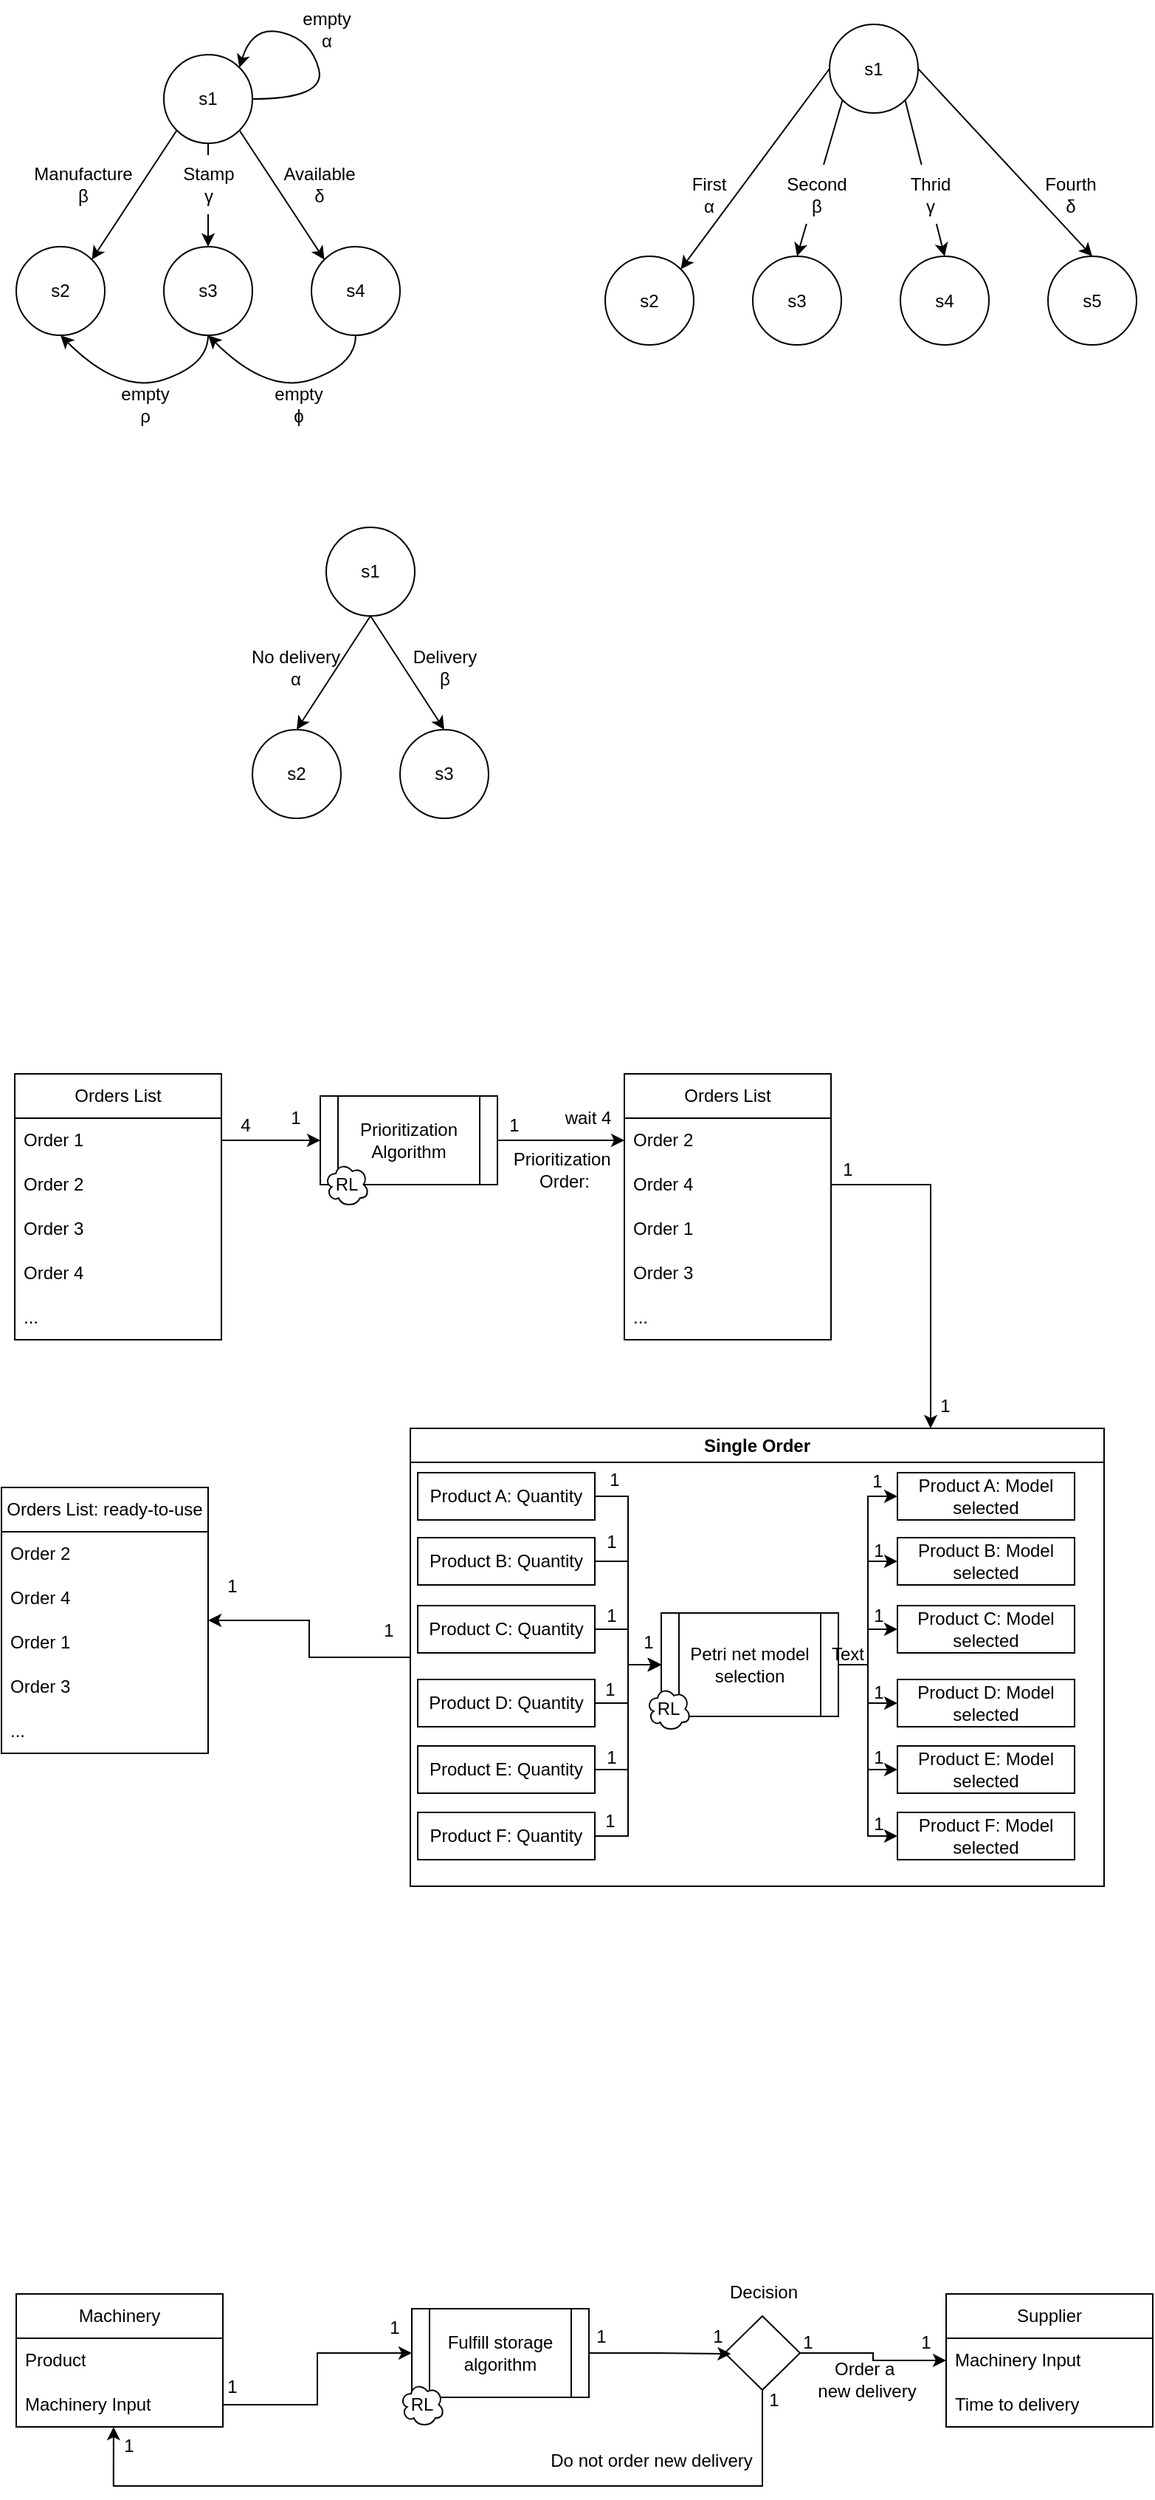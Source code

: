 <mxfile version="24.6.1" type="device">
  <diagram name="Page-1" id="ov5xG00xxMz1pwIhRaUg">
    <mxGraphModel dx="1302" dy="758" grid="1" gridSize="10" guides="1" tooltips="1" connect="1" arrows="1" fold="1" page="1" pageScale="1" pageWidth="850" pageHeight="1100" math="0" shadow="0">
      <root>
        <mxCell id="0" />
        <mxCell id="1" parent="0" />
        <mxCell id="fLdmCLnWVnXUR1GVqF3Z-11" style="edgeStyle=orthogonalEdgeStyle;rounded=0;orthogonalLoop=1;jettySize=auto;html=1;" parent="1" source="fLdmCLnWVnXUR1GVqF3Z-1" target="fLdmCLnWVnXUR1GVqF3Z-3" edge="1">
          <mxGeometry relative="1" as="geometry" />
        </mxCell>
        <mxCell id="fLdmCLnWVnXUR1GVqF3Z-1" value="s1" style="ellipse;whiteSpace=wrap;html=1;aspect=fixed;" parent="1" vertex="1">
          <mxGeometry x="140" y="110" width="60" height="60" as="geometry" />
        </mxCell>
        <mxCell id="fLdmCLnWVnXUR1GVqF3Z-2" value="s2" style="ellipse;whiteSpace=wrap;html=1;aspect=fixed;" parent="1" vertex="1">
          <mxGeometry x="40" y="240" width="60" height="60" as="geometry" />
        </mxCell>
        <mxCell id="fLdmCLnWVnXUR1GVqF3Z-3" value="s3" style="ellipse;whiteSpace=wrap;html=1;aspect=fixed;" parent="1" vertex="1">
          <mxGeometry x="140" y="240" width="60" height="60" as="geometry" />
        </mxCell>
        <mxCell id="fLdmCLnWVnXUR1GVqF3Z-4" value="s4" style="ellipse;whiteSpace=wrap;html=1;aspect=fixed;" parent="1" vertex="1">
          <mxGeometry x="240" y="240" width="60" height="60" as="geometry" />
        </mxCell>
        <mxCell id="fLdmCLnWVnXUR1GVqF3Z-7" value="" style="curved=1;endArrow=classic;html=1;rounded=0;entryX=1;entryY=0;entryDx=0;entryDy=0;" parent="1" target="fLdmCLnWVnXUR1GVqF3Z-1" edge="1">
          <mxGeometry width="50" height="50" relative="1" as="geometry">
            <mxPoint x="200" y="140" as="sourcePoint" />
            <mxPoint x="250" y="90" as="targetPoint" />
            <Array as="points">
              <mxPoint x="250" y="140" />
              <mxPoint x="240" y="100" />
              <mxPoint x="200" y="90" />
            </Array>
          </mxGeometry>
        </mxCell>
        <mxCell id="fLdmCLnWVnXUR1GVqF3Z-9" value="" style="endArrow=classic;html=1;rounded=0;exitX=0;exitY=1;exitDx=0;exitDy=0;entryX=1;entryY=0;entryDx=0;entryDy=0;" parent="1" source="fLdmCLnWVnXUR1GVqF3Z-1" target="fLdmCLnWVnXUR1GVqF3Z-2" edge="1">
          <mxGeometry width="50" height="50" relative="1" as="geometry">
            <mxPoint x="400" y="490" as="sourcePoint" />
            <mxPoint x="450" y="440" as="targetPoint" />
          </mxGeometry>
        </mxCell>
        <mxCell id="fLdmCLnWVnXUR1GVqF3Z-12" value="" style="endArrow=classic;html=1;rounded=0;exitX=1;exitY=1;exitDx=0;exitDy=0;entryX=0;entryY=0;entryDx=0;entryDy=0;" parent="1" source="fLdmCLnWVnXUR1GVqF3Z-1" target="fLdmCLnWVnXUR1GVqF3Z-4" edge="1">
          <mxGeometry width="50" height="50" relative="1" as="geometry">
            <mxPoint x="159" y="171" as="sourcePoint" />
            <mxPoint x="101" y="259" as="targetPoint" />
          </mxGeometry>
        </mxCell>
        <mxCell id="fLdmCLnWVnXUR1GVqF3Z-13" value="Available&lt;div&gt;δ&lt;br&gt;&lt;/div&gt;" style="text;html=1;align=center;verticalAlign=middle;resizable=0;points=[];autosize=1;strokeColor=none;fillColor=none;" parent="1" vertex="1">
          <mxGeometry x="210" y="178" width="70" height="40" as="geometry" />
        </mxCell>
        <mxCell id="fLdmCLnWVnXUR1GVqF3Z-14" value="Stamp&lt;div&gt;γ&lt;br&gt;&lt;/div&gt;" style="text;html=1;align=center;verticalAlign=middle;resizable=0;points=[];autosize=1;fillColor=default;" parent="1" vertex="1">
          <mxGeometry x="140" y="178" width="60" height="40" as="geometry" />
        </mxCell>
        <mxCell id="fLdmCLnWVnXUR1GVqF3Z-15" value="Manufacture&lt;div&gt;β&lt;br&gt;&lt;/div&gt;" style="text;html=1;align=center;verticalAlign=middle;resizable=0;points=[];autosize=1;strokeColor=none;fillColor=none;" parent="1" vertex="1">
          <mxGeometry x="40" y="178" width="90" height="40" as="geometry" />
        </mxCell>
        <mxCell id="fLdmCLnWVnXUR1GVqF3Z-16" value="" style="curved=1;endArrow=classic;html=1;rounded=0;entryX=0.5;entryY=1;entryDx=0;entryDy=0;" parent="1" target="fLdmCLnWVnXUR1GVqF3Z-3" edge="1">
          <mxGeometry width="50" height="50" relative="1" as="geometry">
            <mxPoint x="270" y="300" as="sourcePoint" />
            <mxPoint x="320" y="250" as="targetPoint" />
            <Array as="points">
              <mxPoint x="270" y="320" />
              <mxPoint x="210" y="340" />
            </Array>
          </mxGeometry>
        </mxCell>
        <mxCell id="fLdmCLnWVnXUR1GVqF3Z-17" value="" style="curved=1;endArrow=classic;html=1;rounded=0;entryX=0.5;entryY=1;entryDx=0;entryDy=0;" parent="1" edge="1">
          <mxGeometry width="50" height="50" relative="1" as="geometry">
            <mxPoint x="170" y="300" as="sourcePoint" />
            <mxPoint x="70" y="300" as="targetPoint" />
            <Array as="points">
              <mxPoint x="170" y="320" />
              <mxPoint x="110" y="340" />
            </Array>
          </mxGeometry>
        </mxCell>
        <mxCell id="fLdmCLnWVnXUR1GVqF3Z-18" value="empty&lt;div&gt;α&lt;br&gt;&lt;/div&gt;" style="text;html=1;align=center;verticalAlign=middle;resizable=0;points=[];autosize=1;strokeColor=none;fillColor=none;" parent="1" vertex="1">
          <mxGeometry x="220" y="73" width="60" height="40" as="geometry" />
        </mxCell>
        <mxCell id="fLdmCLnWVnXUR1GVqF3Z-19" value="empty&lt;div&gt;ρ&lt;br&gt;&lt;/div&gt;" style="text;html=1;align=center;verticalAlign=middle;resizable=0;points=[];autosize=1;strokeColor=none;fillColor=none;" parent="1" vertex="1">
          <mxGeometry x="97" y="327" width="60" height="40" as="geometry" />
        </mxCell>
        <mxCell id="fLdmCLnWVnXUR1GVqF3Z-20" value="empty&lt;div&gt;ϕ&lt;br&gt;&lt;/div&gt;" style="text;html=1;align=center;verticalAlign=middle;resizable=0;points=[];autosize=1;strokeColor=none;fillColor=none;" parent="1" vertex="1">
          <mxGeometry x="201" y="327" width="60" height="40" as="geometry" />
        </mxCell>
        <mxCell id="fLdmCLnWVnXUR1GVqF3Z-22" value="s1" style="ellipse;whiteSpace=wrap;html=1;aspect=fixed;" parent="1" vertex="1">
          <mxGeometry x="591" y="89.5" width="60" height="60" as="geometry" />
        </mxCell>
        <mxCell id="fLdmCLnWVnXUR1GVqF3Z-23" value="s2" style="ellipse;whiteSpace=wrap;html=1;aspect=fixed;" parent="1" vertex="1">
          <mxGeometry x="439" y="246.5" width="60" height="60" as="geometry" />
        </mxCell>
        <mxCell id="fLdmCLnWVnXUR1GVqF3Z-24" value="s3" style="ellipse;whiteSpace=wrap;html=1;aspect=fixed;" parent="1" vertex="1">
          <mxGeometry x="539" y="246.5" width="60" height="60" as="geometry" />
        </mxCell>
        <mxCell id="fLdmCLnWVnXUR1GVqF3Z-25" value="s4" style="ellipse;whiteSpace=wrap;html=1;aspect=fixed;" parent="1" vertex="1">
          <mxGeometry x="639" y="246.5" width="60" height="60" as="geometry" />
        </mxCell>
        <mxCell id="fLdmCLnWVnXUR1GVqF3Z-27" value="" style="endArrow=classic;html=1;rounded=0;exitX=0;exitY=0.5;exitDx=0;exitDy=0;entryX=1;entryY=0;entryDx=0;entryDy=0;" parent="1" source="fLdmCLnWVnXUR1GVqF3Z-22" target="fLdmCLnWVnXUR1GVqF3Z-23" edge="1">
          <mxGeometry width="50" height="50" relative="1" as="geometry">
            <mxPoint x="799" y="496.5" as="sourcePoint" />
            <mxPoint x="849" y="446.5" as="targetPoint" />
          </mxGeometry>
        </mxCell>
        <mxCell id="fLdmCLnWVnXUR1GVqF3Z-28" value="" style="endArrow=classic;html=1;rounded=0;exitX=1;exitY=1;exitDx=0;exitDy=0;entryX=0.5;entryY=0;entryDx=0;entryDy=0;" parent="1" source="fLdmCLnWVnXUR1GVqF3Z-22" target="fLdmCLnWVnXUR1GVqF3Z-25" edge="1">
          <mxGeometry width="50" height="50" relative="1" as="geometry">
            <mxPoint x="558" y="177.5" as="sourcePoint" />
            <mxPoint x="500" y="265.5" as="targetPoint" />
          </mxGeometry>
        </mxCell>
        <mxCell id="fLdmCLnWVnXUR1GVqF3Z-29" value="Thrid&lt;br&gt;&lt;div&gt;&lt;span style=&quot;background-color: initial;&quot;&gt;γ&lt;/span&gt;&lt;br&gt;&lt;/div&gt;" style="text;html=1;align=center;verticalAlign=middle;resizable=0;points=[];autosize=1;strokeColor=none;fillColor=default;" parent="1" vertex="1">
          <mxGeometry x="634" y="184.5" width="50" height="40" as="geometry" />
        </mxCell>
        <mxCell id="fLdmCLnWVnXUR1GVqF3Z-31" value="&lt;div&gt;First&lt;/div&gt;&lt;div&gt;α&lt;br&gt;&lt;/div&gt;" style="text;html=1;align=center;verticalAlign=middle;resizable=0;points=[];autosize=1;strokeColor=none;fillColor=none;" parent="1" vertex="1">
          <mxGeometry x="484" y="184.5" width="50" height="40" as="geometry" />
        </mxCell>
        <mxCell id="fLdmCLnWVnXUR1GVqF3Z-37" value="s5" style="ellipse;whiteSpace=wrap;html=1;aspect=fixed;" parent="1" vertex="1">
          <mxGeometry x="739" y="246.5" width="60" height="60" as="geometry" />
        </mxCell>
        <mxCell id="fLdmCLnWVnXUR1GVqF3Z-39" value="" style="endArrow=classic;html=1;rounded=0;exitX=0;exitY=1;exitDx=0;exitDy=0;entryX=0.5;entryY=0;entryDx=0;entryDy=0;" parent="1" source="fLdmCLnWVnXUR1GVqF3Z-22" target="fLdmCLnWVnXUR1GVqF3Z-24" edge="1">
          <mxGeometry width="50" height="50" relative="1" as="geometry">
            <mxPoint x="789" y="189.5" as="sourcePoint" />
            <mxPoint x="839" y="139.5" as="targetPoint" />
          </mxGeometry>
        </mxCell>
        <mxCell id="fLdmCLnWVnXUR1GVqF3Z-40" value="" style="endArrow=classic;html=1;rounded=0;exitX=1;exitY=0.5;exitDx=0;exitDy=0;entryX=0.5;entryY=0;entryDx=0;entryDy=0;" parent="1" source="fLdmCLnWVnXUR1GVqF3Z-22" target="fLdmCLnWVnXUR1GVqF3Z-37" edge="1">
          <mxGeometry width="50" height="50" relative="1" as="geometry">
            <mxPoint x="414" y="490" as="sourcePoint" />
            <mxPoint x="464" y="440" as="targetPoint" />
          </mxGeometry>
        </mxCell>
        <mxCell id="fLdmCLnWVnXUR1GVqF3Z-30" value="Second&lt;br&gt;&lt;div&gt;&lt;span style=&quot;background-color: initial;&quot;&gt;β&lt;/span&gt;&lt;br&gt;&lt;/div&gt;" style="text;html=1;align=center;verticalAlign=middle;resizable=0;points=[];autosize=1;fillColor=default;" parent="1" vertex="1">
          <mxGeometry x="552" y="184.5" width="60" height="40" as="geometry" />
        </mxCell>
        <mxCell id="fLdmCLnWVnXUR1GVqF3Z-41" value="Fourth&lt;div&gt;δ&lt;br&gt;&lt;/div&gt;" style="text;html=1;align=center;verticalAlign=middle;resizable=0;points=[];autosize=1;strokeColor=none;fillColor=none;" parent="1" vertex="1">
          <mxGeometry x="724" y="184.5" width="60" height="40" as="geometry" />
        </mxCell>
        <mxCell id="fLdmCLnWVnXUR1GVqF3Z-44" value="s1" style="ellipse;whiteSpace=wrap;html=1;aspect=fixed;" parent="1" vertex="1">
          <mxGeometry x="250" y="430" width="60" height="60" as="geometry" />
        </mxCell>
        <mxCell id="fLdmCLnWVnXUR1GVqF3Z-45" value="s2" style="ellipse;whiteSpace=wrap;html=1;aspect=fixed;" parent="1" vertex="1">
          <mxGeometry x="200" y="567" width="60" height="60" as="geometry" />
        </mxCell>
        <mxCell id="fLdmCLnWVnXUR1GVqF3Z-46" value="s3" style="ellipse;whiteSpace=wrap;html=1;aspect=fixed;" parent="1" vertex="1">
          <mxGeometry x="300" y="567" width="60" height="60" as="geometry" />
        </mxCell>
        <mxCell id="fLdmCLnWVnXUR1GVqF3Z-48" value="" style="endArrow=classic;html=1;rounded=0;exitX=0.5;exitY=1;exitDx=0;exitDy=0;entryX=0.5;entryY=0;entryDx=0;entryDy=0;" parent="1" source="fLdmCLnWVnXUR1GVqF3Z-44" target="fLdmCLnWVnXUR1GVqF3Z-45" edge="1">
          <mxGeometry width="50" height="50" relative="1" as="geometry">
            <mxPoint x="560" y="817" as="sourcePoint" />
            <mxPoint x="610" y="767" as="targetPoint" />
          </mxGeometry>
        </mxCell>
        <mxCell id="fLdmCLnWVnXUR1GVqF3Z-51" value="&lt;div&gt;No delivery&lt;/div&gt;&lt;div&gt;α&lt;br&gt;&lt;/div&gt;" style="text;html=1;align=center;verticalAlign=middle;resizable=0;points=[];autosize=1;strokeColor=none;fillColor=none;" parent="1" vertex="1">
          <mxGeometry x="189" y="505" width="80" height="40" as="geometry" />
        </mxCell>
        <mxCell id="fLdmCLnWVnXUR1GVqF3Z-53" value="" style="endArrow=classic;html=1;rounded=0;exitX=0.5;exitY=1;exitDx=0;exitDy=0;entryX=0.5;entryY=0;entryDx=0;entryDy=0;" parent="1" source="fLdmCLnWVnXUR1GVqF3Z-44" target="fLdmCLnWVnXUR1GVqF3Z-46" edge="1">
          <mxGeometry width="50" height="50" relative="1" as="geometry">
            <mxPoint x="550" y="510" as="sourcePoint" />
            <mxPoint x="600" y="460" as="targetPoint" />
          </mxGeometry>
        </mxCell>
        <mxCell id="fLdmCLnWVnXUR1GVqF3Z-55" value="Delivery&lt;br&gt;&lt;div&gt;&lt;span style=&quot;background-color: initial;&quot;&gt;β&lt;/span&gt;&lt;br&gt;&lt;/div&gt;" style="text;html=1;align=center;verticalAlign=middle;resizable=0;points=[];autosize=1;fillColor=none;" parent="1" vertex="1">
          <mxGeometry x="295" y="505" width="70" height="40" as="geometry" />
        </mxCell>
        <mxCell id="fLdmCLnWVnXUR1GVqF3Z-57" value="Orders List" style="swimlane;fontStyle=0;childLayout=stackLayout;horizontal=1;startSize=30;horizontalStack=0;resizeParent=1;resizeParentMax=0;resizeLast=0;collapsible=1;marginBottom=0;whiteSpace=wrap;html=1;" parent="1" vertex="1">
          <mxGeometry x="39" y="800" width="140" height="180" as="geometry" />
        </mxCell>
        <mxCell id="fLdmCLnWVnXUR1GVqF3Z-58" value="Order 1" style="text;strokeColor=none;fillColor=none;align=left;verticalAlign=middle;spacingLeft=4;spacingRight=4;overflow=hidden;points=[[0,0.5],[1,0.5]];portConstraint=eastwest;rotatable=0;whiteSpace=wrap;html=1;" parent="fLdmCLnWVnXUR1GVqF3Z-57" vertex="1">
          <mxGeometry y="30" width="140" height="30" as="geometry" />
        </mxCell>
        <mxCell id="fLdmCLnWVnXUR1GVqF3Z-59" value="Order 2" style="text;strokeColor=none;fillColor=none;align=left;verticalAlign=middle;spacingLeft=4;spacingRight=4;overflow=hidden;points=[[0,0.5],[1,0.5]];portConstraint=eastwest;rotatable=0;whiteSpace=wrap;html=1;" parent="fLdmCLnWVnXUR1GVqF3Z-57" vertex="1">
          <mxGeometry y="60" width="140" height="30" as="geometry" />
        </mxCell>
        <mxCell id="fLdmCLnWVnXUR1GVqF3Z-60" value="Order 3" style="text;strokeColor=none;fillColor=none;align=left;verticalAlign=middle;spacingLeft=4;spacingRight=4;overflow=hidden;points=[[0,0.5],[1,0.5]];portConstraint=eastwest;rotatable=0;whiteSpace=wrap;html=1;" parent="fLdmCLnWVnXUR1GVqF3Z-57" vertex="1">
          <mxGeometry y="90" width="140" height="30" as="geometry" />
        </mxCell>
        <mxCell id="fLdmCLnWVnXUR1GVqF3Z-61" value="Order 4" style="text;strokeColor=none;fillColor=none;align=left;verticalAlign=middle;spacingLeft=4;spacingRight=4;overflow=hidden;points=[[0,0.5],[1,0.5]];portConstraint=eastwest;rotatable=0;whiteSpace=wrap;html=1;" parent="fLdmCLnWVnXUR1GVqF3Z-57" vertex="1">
          <mxGeometry y="120" width="140" height="30" as="geometry" />
        </mxCell>
        <mxCell id="fLdmCLnWVnXUR1GVqF3Z-62" value="..." style="text;strokeColor=none;fillColor=none;align=left;verticalAlign=middle;spacingLeft=4;spacingRight=4;overflow=hidden;points=[[0,0.5],[1,0.5]];portConstraint=eastwest;rotatable=0;whiteSpace=wrap;html=1;" parent="fLdmCLnWVnXUR1GVqF3Z-57" vertex="1">
          <mxGeometry y="150" width="140" height="30" as="geometry" />
        </mxCell>
        <mxCell id="fLdmCLnWVnXUR1GVqF3Z-127" style="edgeStyle=orthogonalEdgeStyle;rounded=0;orthogonalLoop=1;jettySize=auto;html=1;entryX=0;entryY=0.5;entryDx=0;entryDy=0;" parent="1" source="fLdmCLnWVnXUR1GVqF3Z-63" target="fLdmCLnWVnXUR1GVqF3Z-69" edge="1">
          <mxGeometry relative="1" as="geometry" />
        </mxCell>
        <mxCell id="fLdmCLnWVnXUR1GVqF3Z-63" value="Prioritization Algorithm" style="shape=process;whiteSpace=wrap;html=1;backgroundOutline=1;" parent="1" vertex="1">
          <mxGeometry x="246" y="815" width="120" height="60" as="geometry" />
        </mxCell>
        <mxCell id="fLdmCLnWVnXUR1GVqF3Z-64" style="edgeStyle=orthogonalEdgeStyle;rounded=0;orthogonalLoop=1;jettySize=auto;html=1;entryX=0;entryY=0.5;entryDx=0;entryDy=0;" parent="1" source="fLdmCLnWVnXUR1GVqF3Z-58" target="fLdmCLnWVnXUR1GVqF3Z-63" edge="1">
          <mxGeometry relative="1" as="geometry" />
        </mxCell>
        <mxCell id="fLdmCLnWVnXUR1GVqF3Z-65" value="4" style="text;html=1;align=center;verticalAlign=middle;resizable=0;points=[];autosize=1;strokeColor=none;fillColor=none;" parent="1" vertex="1">
          <mxGeometry x="180" y="820" width="30" height="30" as="geometry" />
        </mxCell>
        <mxCell id="fLdmCLnWVnXUR1GVqF3Z-66" value="1" style="text;html=1;align=center;verticalAlign=middle;resizable=0;points=[];autosize=1;strokeColor=none;fillColor=none;" parent="1" vertex="1">
          <mxGeometry x="214" y="815" width="30" height="30" as="geometry" />
        </mxCell>
        <mxCell id="fLdmCLnWVnXUR1GVqF3Z-68" value="Orders List" style="swimlane;fontStyle=0;childLayout=stackLayout;horizontal=1;startSize=30;horizontalStack=0;resizeParent=1;resizeParentMax=0;resizeLast=0;collapsible=1;marginBottom=0;whiteSpace=wrap;html=1;" parent="1" vertex="1">
          <mxGeometry x="452" y="800" width="140" height="180" as="geometry" />
        </mxCell>
        <mxCell id="fLdmCLnWVnXUR1GVqF3Z-69" value="Order 2&lt;span style=&quot;white-space: pre;&quot;&gt;&#x9;&lt;/span&gt;" style="text;strokeColor=none;fillColor=none;align=left;verticalAlign=middle;spacingLeft=4;spacingRight=4;overflow=hidden;points=[[0,0.5],[1,0.5]];portConstraint=eastwest;rotatable=0;whiteSpace=wrap;html=1;" parent="fLdmCLnWVnXUR1GVqF3Z-68" vertex="1">
          <mxGeometry y="30" width="140" height="30" as="geometry" />
        </mxCell>
        <mxCell id="fLdmCLnWVnXUR1GVqF3Z-70" value="Order 4" style="text;strokeColor=none;fillColor=none;align=left;verticalAlign=middle;spacingLeft=4;spacingRight=4;overflow=hidden;points=[[0,0.5],[1,0.5]];portConstraint=eastwest;rotatable=0;whiteSpace=wrap;html=1;" parent="fLdmCLnWVnXUR1GVqF3Z-68" vertex="1">
          <mxGeometry y="60" width="140" height="30" as="geometry" />
        </mxCell>
        <mxCell id="fLdmCLnWVnXUR1GVqF3Z-71" value="Order 1" style="text;strokeColor=none;fillColor=none;align=left;verticalAlign=middle;spacingLeft=4;spacingRight=4;overflow=hidden;points=[[0,0.5],[1,0.5]];portConstraint=eastwest;rotatable=0;whiteSpace=wrap;html=1;" parent="fLdmCLnWVnXUR1GVqF3Z-68" vertex="1">
          <mxGeometry y="90" width="140" height="30" as="geometry" />
        </mxCell>
        <mxCell id="fLdmCLnWVnXUR1GVqF3Z-72" value="Order 3" style="text;strokeColor=none;fillColor=none;align=left;verticalAlign=middle;spacingLeft=4;spacingRight=4;overflow=hidden;points=[[0,0.5],[1,0.5]];portConstraint=eastwest;rotatable=0;whiteSpace=wrap;html=1;" parent="fLdmCLnWVnXUR1GVqF3Z-68" vertex="1">
          <mxGeometry y="120" width="140" height="30" as="geometry" />
        </mxCell>
        <mxCell id="fLdmCLnWVnXUR1GVqF3Z-73" value="..." style="text;strokeColor=none;fillColor=none;align=left;verticalAlign=middle;spacingLeft=4;spacingRight=4;overflow=hidden;points=[[0,0.5],[1,0.5]];portConstraint=eastwest;rotatable=0;whiteSpace=wrap;html=1;" parent="fLdmCLnWVnXUR1GVqF3Z-68" vertex="1">
          <mxGeometry y="150" width="140" height="30" as="geometry" />
        </mxCell>
        <mxCell id="fLdmCLnWVnXUR1GVqF3Z-74" value="Prioritization&amp;nbsp;&lt;div&gt;Order:&lt;/div&gt;" style="text;html=1;align=center;verticalAlign=middle;resizable=0;points=[];autosize=1;strokeColor=none;fillColor=none;" parent="1" vertex="1">
          <mxGeometry x="366" y="845" width="90" height="40" as="geometry" />
        </mxCell>
        <mxCell id="fLdmCLnWVnXUR1GVqF3Z-75" value="wait 4" style="text;html=1;align=center;verticalAlign=middle;resizable=0;points=[];autosize=1;strokeColor=none;fillColor=none;" parent="1" vertex="1">
          <mxGeometry x="402" y="815" width="50" height="30" as="geometry" />
        </mxCell>
        <mxCell id="fLdmCLnWVnXUR1GVqF3Z-76" value="1" style="text;html=1;align=center;verticalAlign=middle;resizable=0;points=[];autosize=1;strokeColor=none;fillColor=none;" parent="1" vertex="1">
          <mxGeometry x="362" y="820" width="30" height="30" as="geometry" />
        </mxCell>
        <mxCell id="fLdmCLnWVnXUR1GVqF3Z-166" style="edgeStyle=orthogonalEdgeStyle;rounded=0;orthogonalLoop=1;jettySize=auto;html=1;" parent="1" source="fLdmCLnWVnXUR1GVqF3Z-78" target="fLdmCLnWVnXUR1GVqF3Z-120" edge="1">
          <mxGeometry relative="1" as="geometry" />
        </mxCell>
        <mxCell id="fLdmCLnWVnXUR1GVqF3Z-78" value="Single Order" style="swimlane;whiteSpace=wrap;html=1;" parent="1" vertex="1">
          <mxGeometry x="307" y="1040" width="470" height="310" as="geometry" />
        </mxCell>
        <mxCell id="fLdmCLnWVnXUR1GVqF3Z-95" style="edgeStyle=orthogonalEdgeStyle;rounded=0;orthogonalLoop=1;jettySize=auto;html=1;entryX=0;entryY=0.5;entryDx=0;entryDy=0;" parent="fLdmCLnWVnXUR1GVqF3Z-78" source="fLdmCLnWVnXUR1GVqF3Z-84" target="fLdmCLnWVnXUR1GVqF3Z-92" edge="1">
          <mxGeometry relative="1" as="geometry" />
        </mxCell>
        <mxCell id="fLdmCLnWVnXUR1GVqF3Z-84" value="Product A: Quantity" style="rounded=0;whiteSpace=wrap;html=1;" parent="fLdmCLnWVnXUR1GVqF3Z-78" vertex="1">
          <mxGeometry x="5" y="30" width="120" height="32" as="geometry" />
        </mxCell>
        <mxCell id="fLdmCLnWVnXUR1GVqF3Z-97" style="edgeStyle=orthogonalEdgeStyle;rounded=0;orthogonalLoop=1;jettySize=auto;html=1;exitX=1;exitY=0.5;exitDx=0;exitDy=0;entryX=0;entryY=0.5;entryDx=0;entryDy=0;" parent="fLdmCLnWVnXUR1GVqF3Z-78" source="fLdmCLnWVnXUR1GVqF3Z-85" target="fLdmCLnWVnXUR1GVqF3Z-92" edge="1">
          <mxGeometry relative="1" as="geometry" />
        </mxCell>
        <mxCell id="fLdmCLnWVnXUR1GVqF3Z-85" value="Product B: Quantity" style="rounded=0;whiteSpace=wrap;html=1;" parent="fLdmCLnWVnXUR1GVqF3Z-78" vertex="1">
          <mxGeometry x="5" y="74" width="120" height="32" as="geometry" />
        </mxCell>
        <mxCell id="fLdmCLnWVnXUR1GVqF3Z-98" style="edgeStyle=orthogonalEdgeStyle;rounded=0;orthogonalLoop=1;jettySize=auto;html=1;entryX=0;entryY=0.5;entryDx=0;entryDy=0;" parent="fLdmCLnWVnXUR1GVqF3Z-78" source="fLdmCLnWVnXUR1GVqF3Z-86" target="fLdmCLnWVnXUR1GVqF3Z-92" edge="1">
          <mxGeometry relative="1" as="geometry">
            <mxPoint x="160" y="150" as="targetPoint" />
          </mxGeometry>
        </mxCell>
        <mxCell id="fLdmCLnWVnXUR1GVqF3Z-86" value="Product C: Quantity" style="rounded=0;whiteSpace=wrap;html=1;" parent="fLdmCLnWVnXUR1GVqF3Z-78" vertex="1">
          <mxGeometry x="5" y="120" width="120" height="32" as="geometry" />
        </mxCell>
        <mxCell id="fLdmCLnWVnXUR1GVqF3Z-99" style="edgeStyle=orthogonalEdgeStyle;rounded=0;orthogonalLoop=1;jettySize=auto;html=1;exitX=1;exitY=0.5;exitDx=0;exitDy=0;entryX=0;entryY=0.5;entryDx=0;entryDy=0;" parent="fLdmCLnWVnXUR1GVqF3Z-78" source="fLdmCLnWVnXUR1GVqF3Z-87" target="fLdmCLnWVnXUR1GVqF3Z-92" edge="1">
          <mxGeometry relative="1" as="geometry" />
        </mxCell>
        <mxCell id="fLdmCLnWVnXUR1GVqF3Z-87" value="Product D: Quantity" style="rounded=0;whiteSpace=wrap;html=1;" parent="fLdmCLnWVnXUR1GVqF3Z-78" vertex="1">
          <mxGeometry x="5" y="170" width="120" height="32" as="geometry" />
        </mxCell>
        <mxCell id="fLdmCLnWVnXUR1GVqF3Z-100" style="edgeStyle=orthogonalEdgeStyle;rounded=0;orthogonalLoop=1;jettySize=auto;html=1;exitX=1;exitY=0.5;exitDx=0;exitDy=0;entryX=0;entryY=0.5;entryDx=0;entryDy=0;" parent="fLdmCLnWVnXUR1GVqF3Z-78" source="fLdmCLnWVnXUR1GVqF3Z-88" target="fLdmCLnWVnXUR1GVqF3Z-92" edge="1">
          <mxGeometry relative="1" as="geometry" />
        </mxCell>
        <mxCell id="fLdmCLnWVnXUR1GVqF3Z-88" value="Product E: Quantity" style="rounded=0;whiteSpace=wrap;html=1;" parent="fLdmCLnWVnXUR1GVqF3Z-78" vertex="1">
          <mxGeometry x="5" y="215" width="120" height="32" as="geometry" />
        </mxCell>
        <mxCell id="fLdmCLnWVnXUR1GVqF3Z-101" style="edgeStyle=orthogonalEdgeStyle;rounded=0;orthogonalLoop=1;jettySize=auto;html=1;exitX=1;exitY=0.5;exitDx=0;exitDy=0;entryX=0;entryY=0.5;entryDx=0;entryDy=0;" parent="fLdmCLnWVnXUR1GVqF3Z-78" source="fLdmCLnWVnXUR1GVqF3Z-89" target="fLdmCLnWVnXUR1GVqF3Z-92" edge="1">
          <mxGeometry relative="1" as="geometry">
            <mxPoint x="170" y="240" as="targetPoint" />
          </mxGeometry>
        </mxCell>
        <mxCell id="fLdmCLnWVnXUR1GVqF3Z-89" value="Product F: Quantity" style="rounded=0;whiteSpace=wrap;html=1;" parent="fLdmCLnWVnXUR1GVqF3Z-78" vertex="1">
          <mxGeometry x="5" y="260" width="120" height="32" as="geometry" />
        </mxCell>
        <mxCell id="fLdmCLnWVnXUR1GVqF3Z-114" style="edgeStyle=orthogonalEdgeStyle;rounded=0;orthogonalLoop=1;jettySize=auto;html=1;exitX=1;exitY=0.5;exitDx=0;exitDy=0;entryX=0;entryY=0.5;entryDx=0;entryDy=0;" parent="fLdmCLnWVnXUR1GVqF3Z-78" source="fLdmCLnWVnXUR1GVqF3Z-92" target="fLdmCLnWVnXUR1GVqF3Z-108" edge="1">
          <mxGeometry relative="1" as="geometry" />
        </mxCell>
        <mxCell id="fLdmCLnWVnXUR1GVqF3Z-115" style="edgeStyle=orthogonalEdgeStyle;rounded=0;orthogonalLoop=1;jettySize=auto;html=1;entryX=0;entryY=0.5;entryDx=0;entryDy=0;" parent="fLdmCLnWVnXUR1GVqF3Z-78" source="fLdmCLnWVnXUR1GVqF3Z-92" target="fLdmCLnWVnXUR1GVqF3Z-109" edge="1">
          <mxGeometry relative="1" as="geometry" />
        </mxCell>
        <mxCell id="fLdmCLnWVnXUR1GVqF3Z-116" style="edgeStyle=orthogonalEdgeStyle;rounded=0;orthogonalLoop=1;jettySize=auto;html=1;entryX=0;entryY=0.5;entryDx=0;entryDy=0;" parent="fLdmCLnWVnXUR1GVqF3Z-78" source="fLdmCLnWVnXUR1GVqF3Z-92" target="fLdmCLnWVnXUR1GVqF3Z-110" edge="1">
          <mxGeometry relative="1" as="geometry" />
        </mxCell>
        <mxCell id="fLdmCLnWVnXUR1GVqF3Z-117" style="edgeStyle=orthogonalEdgeStyle;rounded=0;orthogonalLoop=1;jettySize=auto;html=1;entryX=0;entryY=0.5;entryDx=0;entryDy=0;" parent="fLdmCLnWVnXUR1GVqF3Z-78" source="fLdmCLnWVnXUR1GVqF3Z-92" target="fLdmCLnWVnXUR1GVqF3Z-111" edge="1">
          <mxGeometry relative="1" as="geometry" />
        </mxCell>
        <mxCell id="fLdmCLnWVnXUR1GVqF3Z-118" style="edgeStyle=orthogonalEdgeStyle;rounded=0;orthogonalLoop=1;jettySize=auto;html=1;entryX=0;entryY=0.5;entryDx=0;entryDy=0;" parent="fLdmCLnWVnXUR1GVqF3Z-78" source="fLdmCLnWVnXUR1GVqF3Z-92" target="fLdmCLnWVnXUR1GVqF3Z-112" edge="1">
          <mxGeometry relative="1" as="geometry" />
        </mxCell>
        <mxCell id="fLdmCLnWVnXUR1GVqF3Z-119" style="edgeStyle=orthogonalEdgeStyle;rounded=0;orthogonalLoop=1;jettySize=auto;html=1;entryX=0;entryY=0.5;entryDx=0;entryDy=0;" parent="fLdmCLnWVnXUR1GVqF3Z-78" source="fLdmCLnWVnXUR1GVqF3Z-92" target="fLdmCLnWVnXUR1GVqF3Z-113" edge="1">
          <mxGeometry relative="1" as="geometry" />
        </mxCell>
        <mxCell id="fLdmCLnWVnXUR1GVqF3Z-92" value="Petri net model selection" style="shape=process;whiteSpace=wrap;html=1;backgroundOutline=1;" parent="fLdmCLnWVnXUR1GVqF3Z-78" vertex="1">
          <mxGeometry x="170" y="125" width="120" height="70" as="geometry" />
        </mxCell>
        <mxCell id="fLdmCLnWVnXUR1GVqF3Z-93" value="RL" style="ellipse;shape=cloud;whiteSpace=wrap;html=1;" parent="fLdmCLnWVnXUR1GVqF3Z-78" vertex="1">
          <mxGeometry x="160" y="175" width="30" height="30" as="geometry" />
        </mxCell>
        <mxCell id="fLdmCLnWVnXUR1GVqF3Z-108" value="Product A: Model selected" style="rounded=0;whiteSpace=wrap;html=1;" parent="fLdmCLnWVnXUR1GVqF3Z-78" vertex="1">
          <mxGeometry x="330" y="30" width="120" height="32" as="geometry" />
        </mxCell>
        <mxCell id="fLdmCLnWVnXUR1GVqF3Z-109" value="Product B: Model selected" style="rounded=0;whiteSpace=wrap;html=1;" parent="fLdmCLnWVnXUR1GVqF3Z-78" vertex="1">
          <mxGeometry x="330" y="74" width="120" height="32" as="geometry" />
        </mxCell>
        <mxCell id="fLdmCLnWVnXUR1GVqF3Z-110" value="Product C: Model selected" style="rounded=0;whiteSpace=wrap;html=1;" parent="fLdmCLnWVnXUR1GVqF3Z-78" vertex="1">
          <mxGeometry x="330" y="120" width="120" height="32" as="geometry" />
        </mxCell>
        <mxCell id="fLdmCLnWVnXUR1GVqF3Z-111" value="Product D: Model selected" style="rounded=0;whiteSpace=wrap;html=1;" parent="fLdmCLnWVnXUR1GVqF3Z-78" vertex="1">
          <mxGeometry x="330" y="170" width="120" height="32" as="geometry" />
        </mxCell>
        <mxCell id="fLdmCLnWVnXUR1GVqF3Z-112" value="Product E: Model selected" style="rounded=0;whiteSpace=wrap;html=1;" parent="fLdmCLnWVnXUR1GVqF3Z-78" vertex="1">
          <mxGeometry x="330" y="215" width="120" height="32" as="geometry" />
        </mxCell>
        <mxCell id="fLdmCLnWVnXUR1GVqF3Z-113" value="Product F: Model selected" style="rounded=0;whiteSpace=wrap;html=1;" parent="fLdmCLnWVnXUR1GVqF3Z-78" vertex="1">
          <mxGeometry x="330" y="260" width="120" height="32" as="geometry" />
        </mxCell>
        <mxCell id="fLdmCLnWVnXUR1GVqF3Z-131" value="1" style="text;html=1;align=center;verticalAlign=middle;resizable=0;points=[];autosize=1;strokeColor=none;fillColor=none;" parent="fLdmCLnWVnXUR1GVqF3Z-78" vertex="1">
          <mxGeometry x="146" y="130" width="30" height="30" as="geometry" />
        </mxCell>
        <mxCell id="fLdmCLnWVnXUR1GVqF3Z-81" value="1" style="text;html=1;align=center;verticalAlign=middle;resizable=0;points=[];autosize=1;strokeColor=none;fillColor=none;" parent="1" vertex="1">
          <mxGeometry x="588" y="850" width="30" height="30" as="geometry" />
        </mxCell>
        <mxCell id="fLdmCLnWVnXUR1GVqF3Z-82" value="1" style="text;html=1;align=center;verticalAlign=middle;resizable=0;points=[];autosize=1;strokeColor=none;fillColor=none;" parent="1" vertex="1">
          <mxGeometry x="654" y="1010" width="30" height="30" as="geometry" />
        </mxCell>
        <mxCell id="fLdmCLnWVnXUR1GVqF3Z-90" value="RL" style="ellipse;shape=cloud;whiteSpace=wrap;html=1;" parent="1" vertex="1">
          <mxGeometry x="249" y="860" width="30" height="30" as="geometry" />
        </mxCell>
        <mxCell id="fLdmCLnWVnXUR1GVqF3Z-102" value="1" style="text;html=1;align=center;verticalAlign=middle;resizable=0;points=[];autosize=1;strokeColor=none;fillColor=none;" parent="1" vertex="1">
          <mxGeometry x="430" y="1060" width="30" height="30" as="geometry" />
        </mxCell>
        <mxCell id="fLdmCLnWVnXUR1GVqF3Z-103" value="1" style="text;html=1;align=center;verticalAlign=middle;resizable=0;points=[];autosize=1;strokeColor=none;fillColor=none;" parent="1" vertex="1">
          <mxGeometry x="428" y="1102" width="30" height="30" as="geometry" />
        </mxCell>
        <mxCell id="fLdmCLnWVnXUR1GVqF3Z-104" value="1" style="text;html=1;align=center;verticalAlign=middle;resizable=0;points=[];autosize=1;strokeColor=none;fillColor=none;" parent="1" vertex="1">
          <mxGeometry x="428" y="1152" width="30" height="30" as="geometry" />
        </mxCell>
        <mxCell id="fLdmCLnWVnXUR1GVqF3Z-105" value="1" style="text;html=1;align=center;verticalAlign=middle;resizable=0;points=[];autosize=1;strokeColor=none;fillColor=none;" parent="1" vertex="1">
          <mxGeometry x="427" y="1202" width="30" height="30" as="geometry" />
        </mxCell>
        <mxCell id="fLdmCLnWVnXUR1GVqF3Z-106" value="1" style="text;html=1;align=center;verticalAlign=middle;resizable=0;points=[];autosize=1;strokeColor=none;fillColor=none;" parent="1" vertex="1">
          <mxGeometry x="428" y="1248" width="30" height="30" as="geometry" />
        </mxCell>
        <mxCell id="fLdmCLnWVnXUR1GVqF3Z-107" value="1" style="text;html=1;align=center;verticalAlign=middle;resizable=0;points=[];autosize=1;strokeColor=none;fillColor=none;" parent="1" vertex="1">
          <mxGeometry x="427" y="1291" width="30" height="30" as="geometry" />
        </mxCell>
        <mxCell id="fLdmCLnWVnXUR1GVqF3Z-120" value="Orders List: ready-to-use" style="swimlane;fontStyle=0;childLayout=stackLayout;horizontal=1;startSize=30;horizontalStack=0;resizeParent=1;resizeParentMax=0;resizeLast=0;collapsible=1;marginBottom=0;whiteSpace=wrap;html=1;" parent="1" vertex="1">
          <mxGeometry x="30" y="1080" width="140" height="180" as="geometry" />
        </mxCell>
        <mxCell id="fLdmCLnWVnXUR1GVqF3Z-121" value="Order 2&lt;span style=&quot;white-space: pre;&quot;&gt;&#x9;&lt;/span&gt;" style="text;strokeColor=none;fillColor=none;align=left;verticalAlign=middle;spacingLeft=4;spacingRight=4;overflow=hidden;points=[[0,0.5],[1,0.5]];portConstraint=eastwest;rotatable=0;whiteSpace=wrap;html=1;" parent="fLdmCLnWVnXUR1GVqF3Z-120" vertex="1">
          <mxGeometry y="30" width="140" height="30" as="geometry" />
        </mxCell>
        <mxCell id="fLdmCLnWVnXUR1GVqF3Z-122" value="Order 4" style="text;strokeColor=none;fillColor=none;align=left;verticalAlign=middle;spacingLeft=4;spacingRight=4;overflow=hidden;points=[[0,0.5],[1,0.5]];portConstraint=eastwest;rotatable=0;whiteSpace=wrap;html=1;" parent="fLdmCLnWVnXUR1GVqF3Z-120" vertex="1">
          <mxGeometry y="60" width="140" height="30" as="geometry" />
        </mxCell>
        <mxCell id="fLdmCLnWVnXUR1GVqF3Z-123" value="Order 1" style="text;strokeColor=none;fillColor=none;align=left;verticalAlign=middle;spacingLeft=4;spacingRight=4;overflow=hidden;points=[[0,0.5],[1,0.5]];portConstraint=eastwest;rotatable=0;whiteSpace=wrap;html=1;" parent="fLdmCLnWVnXUR1GVqF3Z-120" vertex="1">
          <mxGeometry y="90" width="140" height="30" as="geometry" />
        </mxCell>
        <mxCell id="fLdmCLnWVnXUR1GVqF3Z-124" value="Order 3" style="text;strokeColor=none;fillColor=none;align=left;verticalAlign=middle;spacingLeft=4;spacingRight=4;overflow=hidden;points=[[0,0.5],[1,0.5]];portConstraint=eastwest;rotatable=0;whiteSpace=wrap;html=1;" parent="fLdmCLnWVnXUR1GVqF3Z-120" vertex="1">
          <mxGeometry y="120" width="140" height="30" as="geometry" />
        </mxCell>
        <mxCell id="fLdmCLnWVnXUR1GVqF3Z-125" value="..." style="text;strokeColor=none;fillColor=none;align=left;verticalAlign=middle;spacingLeft=4;spacingRight=4;overflow=hidden;points=[[0,0.5],[1,0.5]];portConstraint=eastwest;rotatable=0;whiteSpace=wrap;html=1;" parent="fLdmCLnWVnXUR1GVqF3Z-120" vertex="1">
          <mxGeometry y="150" width="140" height="30" as="geometry" />
        </mxCell>
        <mxCell id="fLdmCLnWVnXUR1GVqF3Z-129" value="1" style="text;html=1;align=center;verticalAlign=middle;resizable=0;points=[];autosize=1;strokeColor=none;fillColor=none;" parent="1" vertex="1">
          <mxGeometry x="277" y="1162" width="30" height="30" as="geometry" />
        </mxCell>
        <mxCell id="fLdmCLnWVnXUR1GVqF3Z-130" value="1" style="text;html=1;align=center;verticalAlign=middle;resizable=0;points=[];autosize=1;strokeColor=none;fillColor=none;" parent="1" vertex="1">
          <mxGeometry x="171" y="1132" width="30" height="30" as="geometry" />
        </mxCell>
        <mxCell id="fLdmCLnWVnXUR1GVqF3Z-132" value="Text" style="text;html=1;align=center;verticalAlign=middle;resizable=0;points=[];autosize=1;strokeColor=none;fillColor=none;" parent="1" vertex="1">
          <mxGeometry x="578" y="1178" width="50" height="30" as="geometry" />
        </mxCell>
        <mxCell id="fLdmCLnWVnXUR1GVqF3Z-133" value="1" style="text;html=1;align=center;verticalAlign=middle;resizable=0;points=[];autosize=1;strokeColor=none;fillColor=none;" parent="1" vertex="1">
          <mxGeometry x="608" y="1061" width="30" height="30" as="geometry" />
        </mxCell>
        <mxCell id="fLdmCLnWVnXUR1GVqF3Z-134" value="1" style="text;html=1;align=center;verticalAlign=middle;resizable=0;points=[];autosize=1;strokeColor=none;fillColor=none;" parent="1" vertex="1">
          <mxGeometry x="609" y="1108" width="30" height="30" as="geometry" />
        </mxCell>
        <mxCell id="fLdmCLnWVnXUR1GVqF3Z-135" value="1" style="text;html=1;align=center;verticalAlign=middle;resizable=0;points=[];autosize=1;strokeColor=none;fillColor=none;" parent="1" vertex="1">
          <mxGeometry x="609" y="1152" width="30" height="30" as="geometry" />
        </mxCell>
        <mxCell id="fLdmCLnWVnXUR1GVqF3Z-136" value="1" style="text;html=1;align=center;verticalAlign=middle;resizable=0;points=[];autosize=1;strokeColor=none;fillColor=none;" parent="1" vertex="1">
          <mxGeometry x="609" y="1204" width="30" height="30" as="geometry" />
        </mxCell>
        <mxCell id="fLdmCLnWVnXUR1GVqF3Z-137" value="1" style="text;html=1;align=center;verticalAlign=middle;resizable=0;points=[];autosize=1;strokeColor=none;fillColor=none;" parent="1" vertex="1">
          <mxGeometry x="609" y="1248" width="30" height="30" as="geometry" />
        </mxCell>
        <mxCell id="fLdmCLnWVnXUR1GVqF3Z-139" value="1" style="text;html=1;align=center;verticalAlign=middle;resizable=0;points=[];autosize=1;strokeColor=none;fillColor=none;" parent="1" vertex="1">
          <mxGeometry x="609" y="1293" width="30" height="30" as="geometry" />
        </mxCell>
        <mxCell id="fLdmCLnWVnXUR1GVqF3Z-140" value="Machinery" style="swimlane;fontStyle=0;childLayout=stackLayout;horizontal=1;startSize=30;horizontalStack=0;resizeParent=1;resizeParentMax=0;resizeLast=0;collapsible=1;marginBottom=0;whiteSpace=wrap;html=1;" parent="1" vertex="1">
          <mxGeometry x="40" y="1626" width="140" height="90" as="geometry" />
        </mxCell>
        <mxCell id="fLdmCLnWVnXUR1GVqF3Z-141" value="Product" style="text;strokeColor=none;fillColor=none;align=left;verticalAlign=middle;spacingLeft=4;spacingRight=4;overflow=hidden;points=[[0,0.5],[1,0.5]];portConstraint=eastwest;rotatable=0;whiteSpace=wrap;html=1;" parent="fLdmCLnWVnXUR1GVqF3Z-140" vertex="1">
          <mxGeometry y="30" width="140" height="30" as="geometry" />
        </mxCell>
        <mxCell id="fLdmCLnWVnXUR1GVqF3Z-142" value="Machinery Input" style="text;strokeColor=none;fillColor=none;align=left;verticalAlign=middle;spacingLeft=4;spacingRight=4;overflow=hidden;points=[[0,0.5],[1,0.5]];portConstraint=eastwest;rotatable=0;whiteSpace=wrap;html=1;" parent="fLdmCLnWVnXUR1GVqF3Z-140" vertex="1">
          <mxGeometry y="60" width="140" height="30" as="geometry" />
        </mxCell>
        <mxCell id="fLdmCLnWVnXUR1GVqF3Z-144" value="Supplier" style="swimlane;fontStyle=0;childLayout=stackLayout;horizontal=1;startSize=30;horizontalStack=0;resizeParent=1;resizeParentMax=0;resizeLast=0;collapsible=1;marginBottom=0;whiteSpace=wrap;html=1;" parent="1" vertex="1">
          <mxGeometry x="670" y="1626" width="140" height="90" as="geometry" />
        </mxCell>
        <mxCell id="fLdmCLnWVnXUR1GVqF3Z-145" value="Machinery Input" style="text;strokeColor=none;fillColor=none;align=left;verticalAlign=middle;spacingLeft=4;spacingRight=4;overflow=hidden;points=[[0,0.5],[1,0.5]];portConstraint=eastwest;rotatable=0;whiteSpace=wrap;html=1;" parent="fLdmCLnWVnXUR1GVqF3Z-144" vertex="1">
          <mxGeometry y="30" width="140" height="30" as="geometry" />
        </mxCell>
        <mxCell id="fLdmCLnWVnXUR1GVqF3Z-146" value="Time to delivery" style="text;strokeColor=none;fillColor=none;align=left;verticalAlign=middle;spacingLeft=4;spacingRight=4;overflow=hidden;points=[[0,0.5],[1,0.5]];portConstraint=eastwest;rotatable=0;whiteSpace=wrap;html=1;" parent="fLdmCLnWVnXUR1GVqF3Z-144" vertex="1">
          <mxGeometry y="60" width="140" height="30" as="geometry" />
        </mxCell>
        <mxCell id="fLdmCLnWVnXUR1GVqF3Z-147" value="Fulfill storage algorithm" style="shape=process;whiteSpace=wrap;html=1;backgroundOutline=1;" parent="1" vertex="1">
          <mxGeometry x="308" y="1636" width="120" height="60" as="geometry" />
        </mxCell>
        <mxCell id="fLdmCLnWVnXUR1GVqF3Z-148" value="RL" style="ellipse;shape=cloud;whiteSpace=wrap;html=1;" parent="1" vertex="1">
          <mxGeometry x="300" y="1686" width="30" height="30" as="geometry" />
        </mxCell>
        <mxCell id="fLdmCLnWVnXUR1GVqF3Z-149" style="edgeStyle=orthogonalEdgeStyle;rounded=0;orthogonalLoop=1;jettySize=auto;html=1;entryX=0;entryY=0.5;entryDx=0;entryDy=0;" parent="1" source="fLdmCLnWVnXUR1GVqF3Z-142" target="fLdmCLnWVnXUR1GVqF3Z-147" edge="1">
          <mxGeometry relative="1" as="geometry" />
        </mxCell>
        <mxCell id="fLdmCLnWVnXUR1GVqF3Z-150" value="1" style="text;html=1;align=center;verticalAlign=middle;resizable=0;points=[];autosize=1;strokeColor=none;fillColor=none;" parent="1" vertex="1">
          <mxGeometry x="171" y="1674" width="30" height="30" as="geometry" />
        </mxCell>
        <mxCell id="fLdmCLnWVnXUR1GVqF3Z-151" value="1" style="text;html=1;align=center;verticalAlign=middle;resizable=0;points=[];autosize=1;strokeColor=none;fillColor=none;" parent="1" vertex="1">
          <mxGeometry x="281" y="1634" width="30" height="30" as="geometry" />
        </mxCell>
        <mxCell id="fLdmCLnWVnXUR1GVqF3Z-155" style="edgeStyle=orthogonalEdgeStyle;rounded=0;orthogonalLoop=1;jettySize=auto;html=1;entryX=0;entryY=0.5;entryDx=0;entryDy=0;" parent="1" source="fLdmCLnWVnXUR1GVqF3Z-152" target="fLdmCLnWVnXUR1GVqF3Z-145" edge="1">
          <mxGeometry relative="1" as="geometry" />
        </mxCell>
        <mxCell id="fLdmCLnWVnXUR1GVqF3Z-152" value="" style="rhombus;whiteSpace=wrap;html=1;" parent="1" vertex="1">
          <mxGeometry x="520" y="1641" width="51" height="50" as="geometry" />
        </mxCell>
        <mxCell id="fLdmCLnWVnXUR1GVqF3Z-153" style="edgeStyle=orthogonalEdgeStyle;rounded=0;orthogonalLoop=1;jettySize=auto;html=1;entryX=0.082;entryY=0.511;entryDx=0;entryDy=0;entryPerimeter=0;" parent="1" source="fLdmCLnWVnXUR1GVqF3Z-147" target="fLdmCLnWVnXUR1GVqF3Z-152" edge="1">
          <mxGeometry relative="1" as="geometry" />
        </mxCell>
        <mxCell id="fLdmCLnWVnXUR1GVqF3Z-154" style="edgeStyle=orthogonalEdgeStyle;rounded=0;orthogonalLoop=1;jettySize=auto;html=1;exitX=0.5;exitY=1;exitDx=0;exitDy=0;entryX=0.471;entryY=1;entryDx=0;entryDy=0;entryPerimeter=0;" parent="1" source="fLdmCLnWVnXUR1GVqF3Z-152" target="fLdmCLnWVnXUR1GVqF3Z-142" edge="1">
          <mxGeometry relative="1" as="geometry">
            <Array as="points">
              <mxPoint x="546" y="1756" />
              <mxPoint x="106" y="1756" />
            </Array>
          </mxGeometry>
        </mxCell>
        <mxCell id="fLdmCLnWVnXUR1GVqF3Z-156" value="1" style="text;html=1;align=center;verticalAlign=middle;resizable=0;points=[];autosize=1;strokeColor=none;fillColor=none;" parent="1" vertex="1">
          <mxGeometry x="421" y="1640" width="30" height="30" as="geometry" />
        </mxCell>
        <mxCell id="fLdmCLnWVnXUR1GVqF3Z-157" value="1" style="text;html=1;align=center;verticalAlign=middle;resizable=0;points=[];autosize=1;strokeColor=none;fillColor=none;" parent="1" vertex="1">
          <mxGeometry x="500" y="1640" width="30" height="30" as="geometry" />
        </mxCell>
        <mxCell id="fLdmCLnWVnXUR1GVqF3Z-158" value="1" style="text;html=1;align=center;verticalAlign=middle;resizable=0;points=[];autosize=1;strokeColor=none;fillColor=none;" parent="1" vertex="1">
          <mxGeometry x="561" y="1644" width="30" height="30" as="geometry" />
        </mxCell>
        <mxCell id="fLdmCLnWVnXUR1GVqF3Z-159" value="1" style="text;html=1;align=center;verticalAlign=middle;resizable=0;points=[];autosize=1;strokeColor=none;fillColor=none;" parent="1" vertex="1">
          <mxGeometry x="641" y="1644" width="30" height="30" as="geometry" />
        </mxCell>
        <mxCell id="fLdmCLnWVnXUR1GVqF3Z-160" value="1" style="text;html=1;align=center;verticalAlign=middle;resizable=0;points=[];autosize=1;strokeColor=none;fillColor=none;" parent="1" vertex="1">
          <mxGeometry x="538" y="1683" width="30" height="30" as="geometry" />
        </mxCell>
        <mxCell id="fLdmCLnWVnXUR1GVqF3Z-161" value="1" style="text;html=1;align=center;verticalAlign=middle;resizable=0;points=[];autosize=1;strokeColor=none;fillColor=none;" parent="1" vertex="1">
          <mxGeometry x="101" y="1714" width="30" height="30" as="geometry" />
        </mxCell>
        <mxCell id="fLdmCLnWVnXUR1GVqF3Z-162" value="Decision" style="text;html=1;align=center;verticalAlign=middle;resizable=0;points=[];autosize=1;strokeColor=none;fillColor=none;" parent="1" vertex="1">
          <mxGeometry x="510.5" y="1610" width="70" height="30" as="geometry" />
        </mxCell>
        <mxCell id="fLdmCLnWVnXUR1GVqF3Z-163" value="Order a&amp;nbsp;&lt;div&gt;new delivery&lt;/div&gt;" style="text;html=1;align=center;verticalAlign=middle;resizable=0;points=[];autosize=1;strokeColor=none;fillColor=none;" parent="1" vertex="1">
          <mxGeometry x="571" y="1664" width="90" height="40" as="geometry" />
        </mxCell>
        <mxCell id="fLdmCLnWVnXUR1GVqF3Z-164" value="Do not order new delivery" style="text;html=1;align=center;verticalAlign=middle;resizable=0;points=[];autosize=1;strokeColor=none;fillColor=none;" parent="1" vertex="1">
          <mxGeometry x="390" y="1724" width="160" height="30" as="geometry" />
        </mxCell>
        <mxCell id="fLdmCLnWVnXUR1GVqF3Z-165" style="edgeStyle=orthogonalEdgeStyle;rounded=0;orthogonalLoop=1;jettySize=auto;html=1;entryX=0.75;entryY=0;entryDx=0;entryDy=0;" parent="1" source="fLdmCLnWVnXUR1GVqF3Z-70" target="fLdmCLnWVnXUR1GVqF3Z-78" edge="1">
          <mxGeometry relative="1" as="geometry" />
        </mxCell>
      </root>
    </mxGraphModel>
  </diagram>
</mxfile>

